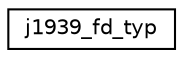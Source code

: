 digraph "Graphical Class Hierarchy"
{
  edge [fontname="Helvetica",fontsize="10",labelfontname="Helvetica",labelfontsize="10"];
  node [fontname="Helvetica",fontsize="10",shape=record];
  rankdir="LR";
  Node0 [label="j1939_fd_typ",height=0.2,width=0.4,color="black", fillcolor="white", style="filled",URL="$structj1939__fd__typ.html"];
}
